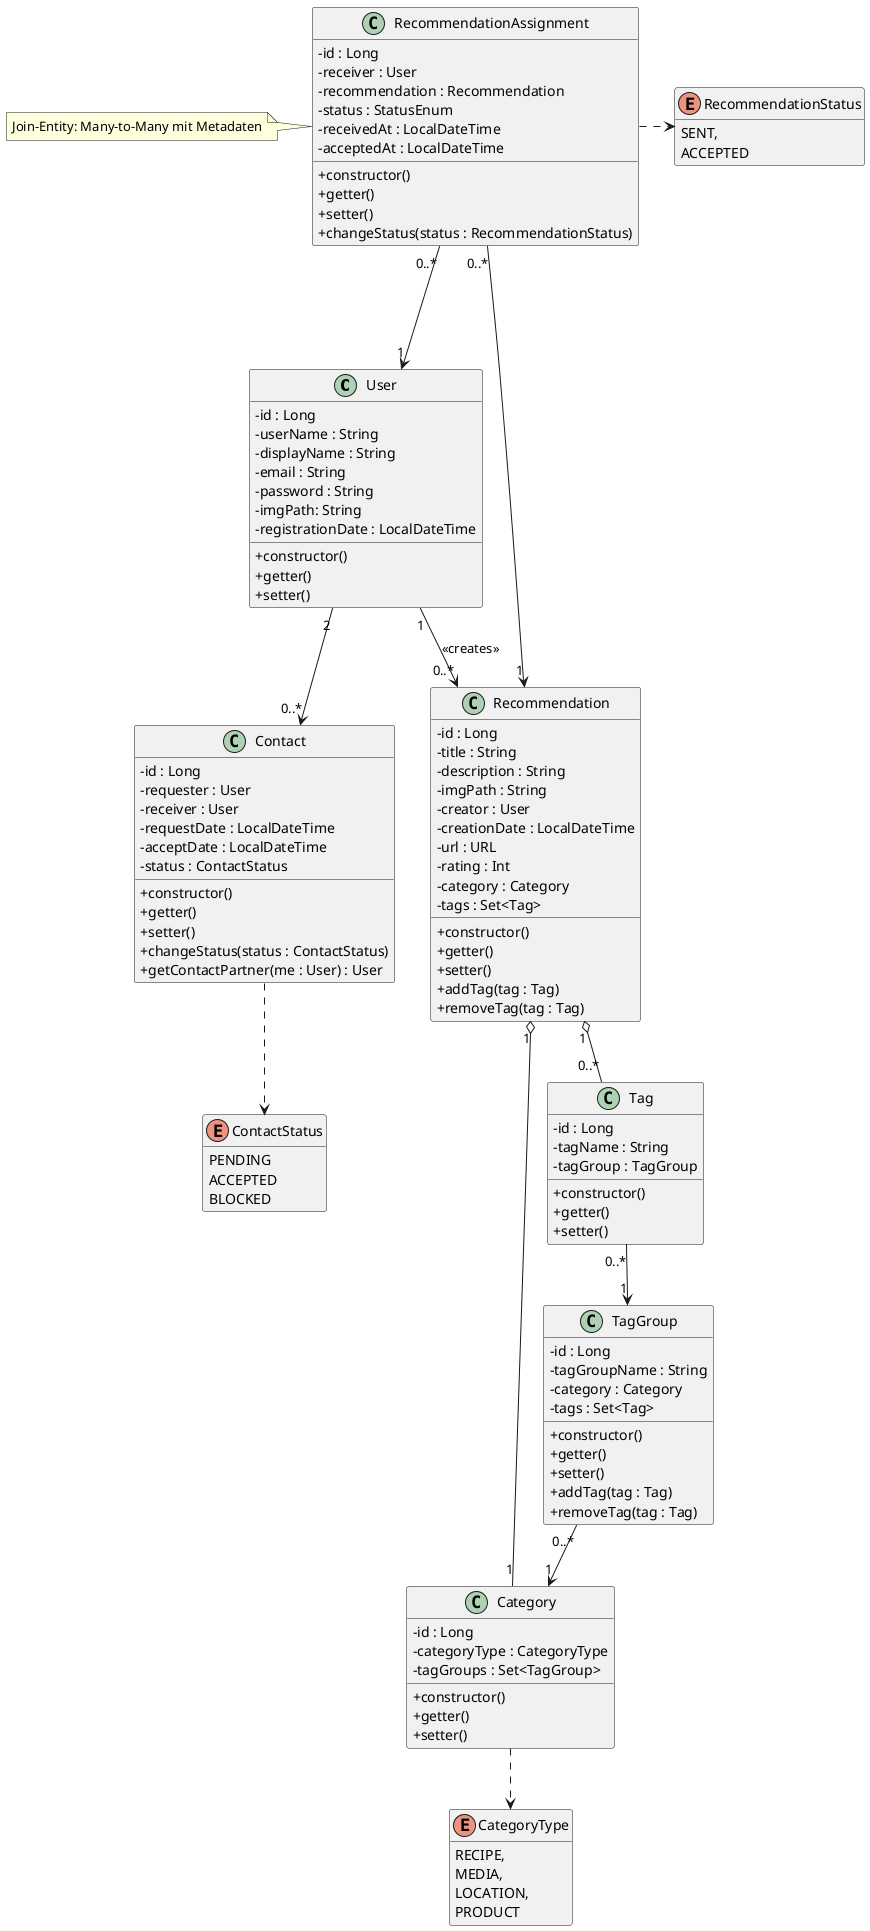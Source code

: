 @startuml
allowmixing
skinparam classAttributeIconSize 0
hide empty members

class User {
    - id : Long
    - userName : String
    - displayName : String
    - email : String
    - password : String
    - imgPath: String
    - registrationDate : LocalDateTime
    + constructor()
    + getter()
    + setter()
}

enum ContactStatus {
    PENDING
    ACCEPTED
    BLOCKED
}

class Contact {
    - id : Long
    - requester : User
    - receiver : User
    - requestDate : LocalDateTime
    - acceptDate : LocalDateTime
    - status : ContactStatus
    + constructor()
    + getter()
    + setter()
    + changeStatus(status : ContactStatus)
    + getContactPartner(me : User) : User
}

class RecommendationAssignment {
    - id : Long
    - receiver : User
    - recommendation : Recommendation
    - status : StatusEnum
    - receivedAt : LocalDateTime
    - acceptedAt : LocalDateTime
    + constructor()
    + getter()
    + setter()
    + changeStatus(status : RecommendationStatus)
}

note left of RecommendationAssignment
  Join-Entity: Many-to-Many mit Metadaten
end note

enum RecommendationStatus {
    SENT,
    ACCEPTED
}

class Recommendation {
    - id : Long
    - title : String
    - description : String
    - imgPath : String
    - creator : User
    - creationDate : LocalDateTime
    - url : URL
    - rating : Int
    - category : Category
    - tags : Set<Tag>
    + constructor()
    + getter()
    + setter()
    + addTag(tag : Tag)
    + removeTag(tag : Tag)
}

enum CategoryType {
    RECIPE,
    MEDIA,
    LOCATION,
    PRODUCT
}

class  Category {
    - id : Long
    - categoryType : CategoryType
    - tagGroups : Set<TagGroup>
    + constructor()
    + getter()
    + setter()
}

class TagGroup {
    - id : Long
    - tagGroupName : String
    - category : Category
    - tags : Set<Tag>
    + constructor()
    + getter()
    + setter()
    + addTag(tag : Tag)
    + removeTag(tag : Tag)
}

class Tag {
    - id : Long
    - tagName : String
    - tagGroup : TagGroup
    + constructor()
    + getter()
    + setter()
}

User "2" --> "0..*" Contact
User "1" --> "0..*" Recommendation : <<creates>>

Contact ..> ContactStatus

RecommendationAssignment "0..*" ---> "1" User
RecommendationAssignment "0..*" ---> "1" Recommendation
RecommendationAssignment .> RecommendationStatus

Recommendation "1" o-- "1" Category
Recommendation "1" o-- "0..*" Tag

Category ..> CategoryType
TagGroup "0..*" --> "1" Category
Tag "0..*" --> "1" TagGroup

@enduml